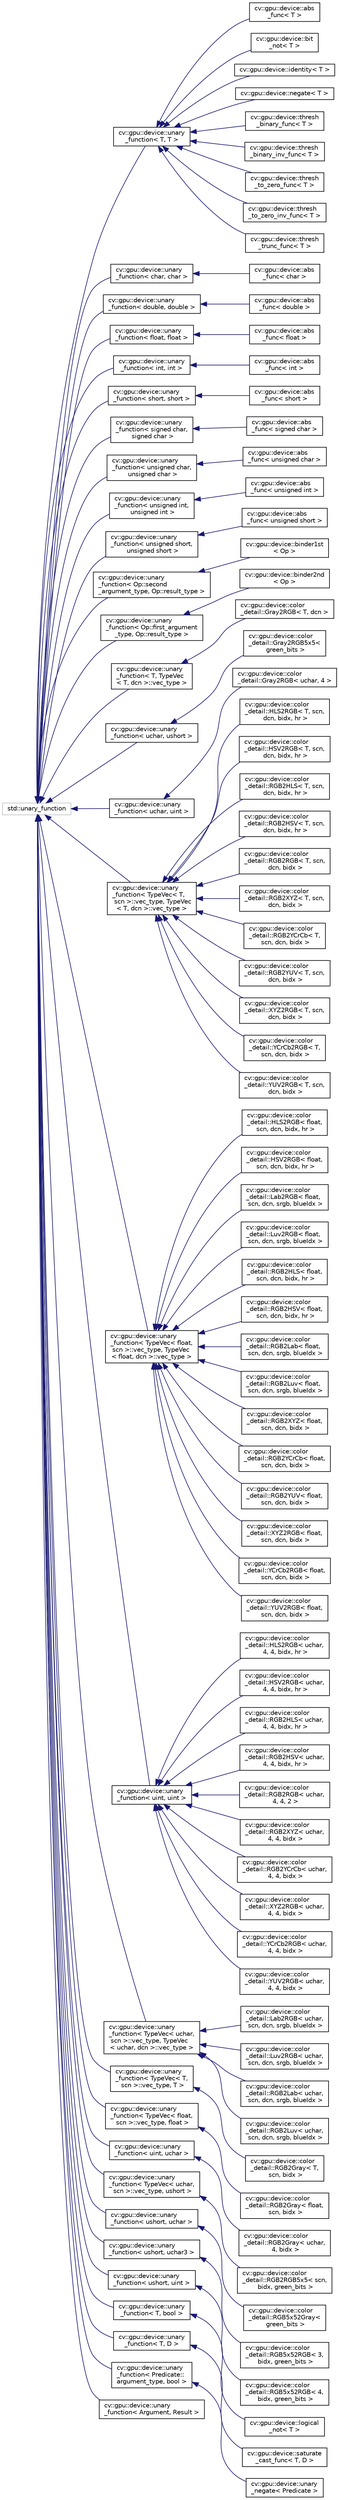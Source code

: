 digraph "Graphical Class Hierarchy"
{
 // LATEX_PDF_SIZE
  edge [fontname="Helvetica",fontsize="10",labelfontname="Helvetica",labelfontsize="10"];
  node [fontname="Helvetica",fontsize="10",shape=record];
  rankdir="LR";
  Node0 [label="std::unary_function",height=0.2,width=0.4,color="grey75", fillcolor="white", style="filled",tooltip=" "];
  Node0 -> Node1 [dir="back",color="midnightblue",fontsize="10",style="solid",fontname="Helvetica"];
  Node1 [label="cv::gpu::device::unary\l_function\< T, T \>",height=0.2,width=0.4,color="black", fillcolor="white", style="filled",URL="$structcv_1_1gpu_1_1device_1_1unary__function.html",tooltip=" "];
  Node1 -> Node2 [dir="back",color="midnightblue",fontsize="10",style="solid",fontname="Helvetica"];
  Node2 [label="cv::gpu::device::abs\l_func\< T \>",height=0.2,width=0.4,color="black", fillcolor="white", style="filled",URL="$structcv_1_1gpu_1_1device_1_1abs__func.html",tooltip=" "];
  Node1 -> Node3 [dir="back",color="midnightblue",fontsize="10",style="solid",fontname="Helvetica"];
  Node3 [label="cv::gpu::device::bit\l_not\< T \>",height=0.2,width=0.4,color="black", fillcolor="white", style="filled",URL="$structcv_1_1gpu_1_1device_1_1bit__not.html",tooltip=" "];
  Node1 -> Node4 [dir="back",color="midnightblue",fontsize="10",style="solid",fontname="Helvetica"];
  Node4 [label="cv::gpu::device::identity\< T \>",height=0.2,width=0.4,color="black", fillcolor="white", style="filled",URL="$structcv_1_1gpu_1_1device_1_1identity.html",tooltip=" "];
  Node1 -> Node5 [dir="back",color="midnightblue",fontsize="10",style="solid",fontname="Helvetica"];
  Node5 [label="cv::gpu::device::negate\< T \>",height=0.2,width=0.4,color="black", fillcolor="white", style="filled",URL="$structcv_1_1gpu_1_1device_1_1negate.html",tooltip=" "];
  Node1 -> Node6 [dir="back",color="midnightblue",fontsize="10",style="solid",fontname="Helvetica"];
  Node6 [label="cv::gpu::device::thresh\l_binary_func\< T \>",height=0.2,width=0.4,color="black", fillcolor="white", style="filled",URL="$structcv_1_1gpu_1_1device_1_1thresh__binary__func.html",tooltip=" "];
  Node1 -> Node7 [dir="back",color="midnightblue",fontsize="10",style="solid",fontname="Helvetica"];
  Node7 [label="cv::gpu::device::thresh\l_binary_inv_func\< T \>",height=0.2,width=0.4,color="black", fillcolor="white", style="filled",URL="$structcv_1_1gpu_1_1device_1_1thresh__binary__inv__func.html",tooltip=" "];
  Node1 -> Node8 [dir="back",color="midnightblue",fontsize="10",style="solid",fontname="Helvetica"];
  Node8 [label="cv::gpu::device::thresh\l_to_zero_func\< T \>",height=0.2,width=0.4,color="black", fillcolor="white", style="filled",URL="$structcv_1_1gpu_1_1device_1_1thresh__to__zero__func.html",tooltip=" "];
  Node1 -> Node9 [dir="back",color="midnightblue",fontsize="10",style="solid",fontname="Helvetica"];
  Node9 [label="cv::gpu::device::thresh\l_to_zero_inv_func\< T \>",height=0.2,width=0.4,color="black", fillcolor="white", style="filled",URL="$structcv_1_1gpu_1_1device_1_1thresh__to__zero__inv__func.html",tooltip=" "];
  Node1 -> Node10 [dir="back",color="midnightblue",fontsize="10",style="solid",fontname="Helvetica"];
  Node10 [label="cv::gpu::device::thresh\l_trunc_func\< T \>",height=0.2,width=0.4,color="black", fillcolor="white", style="filled",URL="$structcv_1_1gpu_1_1device_1_1thresh__trunc__func.html",tooltip=" "];
  Node0 -> Node11 [dir="back",color="midnightblue",fontsize="10",style="solid",fontname="Helvetica"];
  Node11 [label="cv::gpu::device::unary\l_function\< char, char \>",height=0.2,width=0.4,color="black", fillcolor="white", style="filled",URL="$structcv_1_1gpu_1_1device_1_1unary__function.html",tooltip=" "];
  Node11 -> Node12 [dir="back",color="midnightblue",fontsize="10",style="solid",fontname="Helvetica"];
  Node12 [label="cv::gpu::device::abs\l_func\< char \>",height=0.2,width=0.4,color="black", fillcolor="white", style="filled",URL="$structcv_1_1gpu_1_1device_1_1abs__func_3_01char_01_4.html",tooltip=" "];
  Node0 -> Node13 [dir="back",color="midnightblue",fontsize="10",style="solid",fontname="Helvetica"];
  Node13 [label="cv::gpu::device::unary\l_function\< double, double \>",height=0.2,width=0.4,color="black", fillcolor="white", style="filled",URL="$structcv_1_1gpu_1_1device_1_1unary__function.html",tooltip=" "];
  Node13 -> Node14 [dir="back",color="midnightblue",fontsize="10",style="solid",fontname="Helvetica"];
  Node14 [label="cv::gpu::device::abs\l_func\< double \>",height=0.2,width=0.4,color="black", fillcolor="white", style="filled",URL="$structcv_1_1gpu_1_1device_1_1abs__func_3_01double_01_4.html",tooltip=" "];
  Node0 -> Node15 [dir="back",color="midnightblue",fontsize="10",style="solid",fontname="Helvetica"];
  Node15 [label="cv::gpu::device::unary\l_function\< float, float \>",height=0.2,width=0.4,color="black", fillcolor="white", style="filled",URL="$structcv_1_1gpu_1_1device_1_1unary__function.html",tooltip=" "];
  Node15 -> Node16 [dir="back",color="midnightblue",fontsize="10",style="solid",fontname="Helvetica"];
  Node16 [label="cv::gpu::device::abs\l_func\< float \>",height=0.2,width=0.4,color="black", fillcolor="white", style="filled",URL="$structcv_1_1gpu_1_1device_1_1abs__func_3_01float_01_4.html",tooltip=" "];
  Node0 -> Node17 [dir="back",color="midnightblue",fontsize="10",style="solid",fontname="Helvetica"];
  Node17 [label="cv::gpu::device::unary\l_function\< int, int \>",height=0.2,width=0.4,color="black", fillcolor="white", style="filled",URL="$structcv_1_1gpu_1_1device_1_1unary__function.html",tooltip=" "];
  Node17 -> Node18 [dir="back",color="midnightblue",fontsize="10",style="solid",fontname="Helvetica"];
  Node18 [label="cv::gpu::device::abs\l_func\< int \>",height=0.2,width=0.4,color="black", fillcolor="white", style="filled",URL="$structcv_1_1gpu_1_1device_1_1abs__func_3_01int_01_4.html",tooltip=" "];
  Node0 -> Node19 [dir="back",color="midnightblue",fontsize="10",style="solid",fontname="Helvetica"];
  Node19 [label="cv::gpu::device::unary\l_function\< short, short \>",height=0.2,width=0.4,color="black", fillcolor="white", style="filled",URL="$structcv_1_1gpu_1_1device_1_1unary__function.html",tooltip=" "];
  Node19 -> Node20 [dir="back",color="midnightblue",fontsize="10",style="solid",fontname="Helvetica"];
  Node20 [label="cv::gpu::device::abs\l_func\< short \>",height=0.2,width=0.4,color="black", fillcolor="white", style="filled",URL="$structcv_1_1gpu_1_1device_1_1abs__func_3_01short_01_4.html",tooltip=" "];
  Node0 -> Node21 [dir="back",color="midnightblue",fontsize="10",style="solid",fontname="Helvetica"];
  Node21 [label="cv::gpu::device::unary\l_function\< signed char,\l signed char \>",height=0.2,width=0.4,color="black", fillcolor="white", style="filled",URL="$structcv_1_1gpu_1_1device_1_1unary__function.html",tooltip=" "];
  Node21 -> Node22 [dir="back",color="midnightblue",fontsize="10",style="solid",fontname="Helvetica"];
  Node22 [label="cv::gpu::device::abs\l_func\< signed char \>",height=0.2,width=0.4,color="black", fillcolor="white", style="filled",URL="$structcv_1_1gpu_1_1device_1_1abs__func_3_01signed_01char_01_4.html",tooltip=" "];
  Node0 -> Node23 [dir="back",color="midnightblue",fontsize="10",style="solid",fontname="Helvetica"];
  Node23 [label="cv::gpu::device::unary\l_function\< unsigned char,\l unsigned char \>",height=0.2,width=0.4,color="black", fillcolor="white", style="filled",URL="$structcv_1_1gpu_1_1device_1_1unary__function.html",tooltip=" "];
  Node23 -> Node24 [dir="back",color="midnightblue",fontsize="10",style="solid",fontname="Helvetica"];
  Node24 [label="cv::gpu::device::abs\l_func\< unsigned char \>",height=0.2,width=0.4,color="black", fillcolor="white", style="filled",URL="$structcv_1_1gpu_1_1device_1_1abs__func_3_01unsigned_01char_01_4.html",tooltip=" "];
  Node0 -> Node25 [dir="back",color="midnightblue",fontsize="10",style="solid",fontname="Helvetica"];
  Node25 [label="cv::gpu::device::unary\l_function\< unsigned int,\l unsigned int \>",height=0.2,width=0.4,color="black", fillcolor="white", style="filled",URL="$structcv_1_1gpu_1_1device_1_1unary__function.html",tooltip=" "];
  Node25 -> Node26 [dir="back",color="midnightblue",fontsize="10",style="solid",fontname="Helvetica"];
  Node26 [label="cv::gpu::device::abs\l_func\< unsigned int \>",height=0.2,width=0.4,color="black", fillcolor="white", style="filled",URL="$structcv_1_1gpu_1_1device_1_1abs__func_3_01unsigned_01int_01_4.html",tooltip=" "];
  Node0 -> Node27 [dir="back",color="midnightblue",fontsize="10",style="solid",fontname="Helvetica"];
  Node27 [label="cv::gpu::device::unary\l_function\< unsigned short,\l unsigned short \>",height=0.2,width=0.4,color="black", fillcolor="white", style="filled",URL="$structcv_1_1gpu_1_1device_1_1unary__function.html",tooltip=" "];
  Node27 -> Node28 [dir="back",color="midnightblue",fontsize="10",style="solid",fontname="Helvetica"];
  Node28 [label="cv::gpu::device::abs\l_func\< unsigned short \>",height=0.2,width=0.4,color="black", fillcolor="white", style="filled",URL="$structcv_1_1gpu_1_1device_1_1abs__func_3_01unsigned_01short_01_4.html",tooltip=" "];
  Node0 -> Node29 [dir="back",color="midnightblue",fontsize="10",style="solid",fontname="Helvetica"];
  Node29 [label="cv::gpu::device::unary\l_function\< Op::second\l_argument_type, Op::result_type \>",height=0.2,width=0.4,color="black", fillcolor="white", style="filled",URL="$structcv_1_1gpu_1_1device_1_1unary__function.html",tooltip=" "];
  Node29 -> Node30 [dir="back",color="midnightblue",fontsize="10",style="solid",fontname="Helvetica"];
  Node30 [label="cv::gpu::device::binder1st\l\< Op \>",height=0.2,width=0.4,color="black", fillcolor="white", style="filled",URL="$structcv_1_1gpu_1_1device_1_1binder1st.html",tooltip=" "];
  Node0 -> Node31 [dir="back",color="midnightblue",fontsize="10",style="solid",fontname="Helvetica"];
  Node31 [label="cv::gpu::device::unary\l_function\< Op::first_argument\l_type, Op::result_type \>",height=0.2,width=0.4,color="black", fillcolor="white", style="filled",URL="$structcv_1_1gpu_1_1device_1_1unary__function.html",tooltip=" "];
  Node31 -> Node32 [dir="back",color="midnightblue",fontsize="10",style="solid",fontname="Helvetica"];
  Node32 [label="cv::gpu::device::binder2nd\l\< Op \>",height=0.2,width=0.4,color="black", fillcolor="white", style="filled",URL="$structcv_1_1gpu_1_1device_1_1binder2nd.html",tooltip=" "];
  Node0 -> Node33 [dir="back",color="midnightblue",fontsize="10",style="solid",fontname="Helvetica"];
  Node33 [label="cv::gpu::device::unary\l_function\< T, TypeVec\l\< T, dcn \>::vec_type \>",height=0.2,width=0.4,color="black", fillcolor="white", style="filled",URL="$structcv_1_1gpu_1_1device_1_1unary__function.html",tooltip=" "];
  Node33 -> Node34 [dir="back",color="midnightblue",fontsize="10",style="solid",fontname="Helvetica"];
  Node34 [label="cv::gpu::device::color\l_detail::Gray2RGB\< T, dcn \>",height=0.2,width=0.4,color="black", fillcolor="white", style="filled",URL="$structcv_1_1gpu_1_1device_1_1color__detail_1_1_gray2_r_g_b.html",tooltip=" "];
  Node0 -> Node35 [dir="back",color="midnightblue",fontsize="10",style="solid",fontname="Helvetica"];
  Node35 [label="cv::gpu::device::unary\l_function\< uchar, ushort \>",height=0.2,width=0.4,color="black", fillcolor="white", style="filled",URL="$structcv_1_1gpu_1_1device_1_1unary__function.html",tooltip=" "];
  Node35 -> Node36 [dir="back",color="midnightblue",fontsize="10",style="solid",fontname="Helvetica"];
  Node36 [label="cv::gpu::device::color\l_detail::Gray2RGB5x5\<\l green_bits \>",height=0.2,width=0.4,color="black", fillcolor="white", style="filled",URL="$structcv_1_1gpu_1_1device_1_1color__detail_1_1_gray2_r_g_b5x5.html",tooltip=" "];
  Node0 -> Node37 [dir="back",color="midnightblue",fontsize="10",style="solid",fontname="Helvetica"];
  Node37 [label="cv::gpu::device::unary\l_function\< uchar, uint \>",height=0.2,width=0.4,color="black", fillcolor="white", style="filled",URL="$structcv_1_1gpu_1_1device_1_1unary__function.html",tooltip=" "];
  Node37 -> Node38 [dir="back",color="midnightblue",fontsize="10",style="solid",fontname="Helvetica"];
  Node38 [label="cv::gpu::device::color\l_detail::Gray2RGB\< uchar, 4 \>",height=0.2,width=0.4,color="black", fillcolor="white", style="filled",URL="$structcv_1_1gpu_1_1device_1_1color__detail_1_1_gray2_r_g_b_3_01uchar_00_014_01_4.html",tooltip=" "];
  Node0 -> Node39 [dir="back",color="midnightblue",fontsize="10",style="solid",fontname="Helvetica"];
  Node39 [label="cv::gpu::device::unary\l_function\< TypeVec\< T,\l scn \>::vec_type, TypeVec\l\< T, dcn \>::vec_type \>",height=0.2,width=0.4,color="black", fillcolor="white", style="filled",URL="$structcv_1_1gpu_1_1device_1_1unary__function.html",tooltip=" "];
  Node39 -> Node40 [dir="back",color="midnightblue",fontsize="10",style="solid",fontname="Helvetica"];
  Node40 [label="cv::gpu::device::color\l_detail::HLS2RGB\< T, scn,\l dcn, bidx, hr \>",height=0.2,width=0.4,color="black", fillcolor="white", style="filled",URL="$structcv_1_1gpu_1_1device_1_1color__detail_1_1_h_l_s2_r_g_b.html",tooltip=" "];
  Node39 -> Node41 [dir="back",color="midnightblue",fontsize="10",style="solid",fontname="Helvetica"];
  Node41 [label="cv::gpu::device::color\l_detail::HSV2RGB\< T, scn,\l dcn, bidx, hr \>",height=0.2,width=0.4,color="black", fillcolor="white", style="filled",URL="$structcv_1_1gpu_1_1device_1_1color__detail_1_1_h_s_v2_r_g_b.html",tooltip=" "];
  Node39 -> Node42 [dir="back",color="midnightblue",fontsize="10",style="solid",fontname="Helvetica"];
  Node42 [label="cv::gpu::device::color\l_detail::RGB2HLS\< T, scn,\l dcn, bidx, hr \>",height=0.2,width=0.4,color="black", fillcolor="white", style="filled",URL="$structcv_1_1gpu_1_1device_1_1color__detail_1_1_r_g_b2_h_l_s.html",tooltip=" "];
  Node39 -> Node43 [dir="back",color="midnightblue",fontsize="10",style="solid",fontname="Helvetica"];
  Node43 [label="cv::gpu::device::color\l_detail::RGB2HSV\< T, scn,\l dcn, bidx, hr \>",height=0.2,width=0.4,color="black", fillcolor="white", style="filled",URL="$structcv_1_1gpu_1_1device_1_1color__detail_1_1_r_g_b2_h_s_v.html",tooltip=" "];
  Node39 -> Node44 [dir="back",color="midnightblue",fontsize="10",style="solid",fontname="Helvetica"];
  Node44 [label="cv::gpu::device::color\l_detail::RGB2RGB\< T, scn,\l dcn, bidx \>",height=0.2,width=0.4,color="black", fillcolor="white", style="filled",URL="$structcv_1_1gpu_1_1device_1_1color__detail_1_1_r_g_b2_r_g_b.html",tooltip=" "];
  Node39 -> Node45 [dir="back",color="midnightblue",fontsize="10",style="solid",fontname="Helvetica"];
  Node45 [label="cv::gpu::device::color\l_detail::RGB2XYZ\< T, scn,\l dcn, bidx \>",height=0.2,width=0.4,color="black", fillcolor="white", style="filled",URL="$structcv_1_1gpu_1_1device_1_1color__detail_1_1_r_g_b2_x_y_z.html",tooltip=" "];
  Node39 -> Node46 [dir="back",color="midnightblue",fontsize="10",style="solid",fontname="Helvetica"];
  Node46 [label="cv::gpu::device::color\l_detail::RGB2YCrCb\< T,\l scn, dcn, bidx \>",height=0.2,width=0.4,color="black", fillcolor="white", style="filled",URL="$structcv_1_1gpu_1_1device_1_1color__detail_1_1_r_g_b2_y_cr_cb.html",tooltip=" "];
  Node39 -> Node47 [dir="back",color="midnightblue",fontsize="10",style="solid",fontname="Helvetica"];
  Node47 [label="cv::gpu::device::color\l_detail::RGB2YUV\< T, scn,\l dcn, bidx \>",height=0.2,width=0.4,color="black", fillcolor="white", style="filled",URL="$structcv_1_1gpu_1_1device_1_1color__detail_1_1_r_g_b2_y_u_v.html",tooltip=" "];
  Node39 -> Node48 [dir="back",color="midnightblue",fontsize="10",style="solid",fontname="Helvetica"];
  Node48 [label="cv::gpu::device::color\l_detail::XYZ2RGB\< T, scn,\l dcn, bidx \>",height=0.2,width=0.4,color="black", fillcolor="white", style="filled",URL="$structcv_1_1gpu_1_1device_1_1color__detail_1_1_x_y_z2_r_g_b.html",tooltip=" "];
  Node39 -> Node49 [dir="back",color="midnightblue",fontsize="10",style="solid",fontname="Helvetica"];
  Node49 [label="cv::gpu::device::color\l_detail::YCrCb2RGB\< T,\l scn, dcn, bidx \>",height=0.2,width=0.4,color="black", fillcolor="white", style="filled",URL="$structcv_1_1gpu_1_1device_1_1color__detail_1_1_y_cr_cb2_r_g_b.html",tooltip=" "];
  Node39 -> Node50 [dir="back",color="midnightblue",fontsize="10",style="solid",fontname="Helvetica"];
  Node50 [label="cv::gpu::device::color\l_detail::YUV2RGB\< T, scn,\l dcn, bidx \>",height=0.2,width=0.4,color="black", fillcolor="white", style="filled",URL="$structcv_1_1gpu_1_1device_1_1color__detail_1_1_y_u_v2_r_g_b.html",tooltip=" "];
  Node0 -> Node51 [dir="back",color="midnightblue",fontsize="10",style="solid",fontname="Helvetica"];
  Node51 [label="cv::gpu::device::unary\l_function\< TypeVec\< float,\l scn \>::vec_type, TypeVec\l\< float, dcn \>::vec_type \>",height=0.2,width=0.4,color="black", fillcolor="white", style="filled",URL="$structcv_1_1gpu_1_1device_1_1unary__function.html",tooltip=" "];
  Node51 -> Node52 [dir="back",color="midnightblue",fontsize="10",style="solid",fontname="Helvetica"];
  Node52 [label="cv::gpu::device::color\l_detail::HLS2RGB\< float,\l scn, dcn, bidx, hr \>",height=0.2,width=0.4,color="black", fillcolor="white", style="filled",URL="$structcv_1_1gpu_1_1device_1_1color__detail_1_1_h_l_s2_r_g_b_3_01float_00_01scn_00_01dcn_00_01bidx_00_01hr_01_4.html",tooltip=" "];
  Node51 -> Node53 [dir="back",color="midnightblue",fontsize="10",style="solid",fontname="Helvetica"];
  Node53 [label="cv::gpu::device::color\l_detail::HSV2RGB\< float,\l scn, dcn, bidx, hr \>",height=0.2,width=0.4,color="black", fillcolor="white", style="filled",URL="$structcv_1_1gpu_1_1device_1_1color__detail_1_1_h_s_v2_r_g_b_3_01float_00_01scn_00_01dcn_00_01bidx_00_01hr_01_4.html",tooltip=" "];
  Node51 -> Node54 [dir="back",color="midnightblue",fontsize="10",style="solid",fontname="Helvetica"];
  Node54 [label="cv::gpu::device::color\l_detail::Lab2RGB\< float,\l scn, dcn, srgb, blueIdx \>",height=0.2,width=0.4,color="black", fillcolor="white", style="filled",URL="$structcv_1_1gpu_1_1device_1_1color__detail_1_1_lab2_r_g_b_3_01float_00_01scn_00_01dcn_00_01srgb_00_01blue_idx_01_4.html",tooltip=" "];
  Node51 -> Node55 [dir="back",color="midnightblue",fontsize="10",style="solid",fontname="Helvetica"];
  Node55 [label="cv::gpu::device::color\l_detail::Luv2RGB\< float,\l scn, dcn, srgb, blueIdx \>",height=0.2,width=0.4,color="black", fillcolor="white", style="filled",URL="$structcv_1_1gpu_1_1device_1_1color__detail_1_1_luv2_r_g_b_3_01float_00_01scn_00_01dcn_00_01srgb_00_01blue_idx_01_4.html",tooltip=" "];
  Node51 -> Node56 [dir="back",color="midnightblue",fontsize="10",style="solid",fontname="Helvetica"];
  Node56 [label="cv::gpu::device::color\l_detail::RGB2HLS\< float,\l scn, dcn, bidx, hr \>",height=0.2,width=0.4,color="black", fillcolor="white", style="filled",URL="$structcv_1_1gpu_1_1device_1_1color__detail_1_1_r_g_b2_h_l_s_3_01float_00_01scn_00_01dcn_00_01bidx_00_01hr_01_4.html",tooltip=" "];
  Node51 -> Node57 [dir="back",color="midnightblue",fontsize="10",style="solid",fontname="Helvetica"];
  Node57 [label="cv::gpu::device::color\l_detail::RGB2HSV\< float,\l scn, dcn, bidx, hr \>",height=0.2,width=0.4,color="black", fillcolor="white", style="filled",URL="$structcv_1_1gpu_1_1device_1_1color__detail_1_1_r_g_b2_h_s_v_3_01float_00_01scn_00_01dcn_00_01bidx_00_01hr_01_4.html",tooltip=" "];
  Node51 -> Node58 [dir="back",color="midnightblue",fontsize="10",style="solid",fontname="Helvetica"];
  Node58 [label="cv::gpu::device::color\l_detail::RGB2Lab\< float,\l scn, dcn, srgb, blueIdx \>",height=0.2,width=0.4,color="black", fillcolor="white", style="filled",URL="$structcv_1_1gpu_1_1device_1_1color__detail_1_1_r_g_b2_lab_3_01float_00_01scn_00_01dcn_00_01srgb_00_01blue_idx_01_4.html",tooltip=" "];
  Node51 -> Node59 [dir="back",color="midnightblue",fontsize="10",style="solid",fontname="Helvetica"];
  Node59 [label="cv::gpu::device::color\l_detail::RGB2Luv\< float,\l scn, dcn, srgb, blueIdx \>",height=0.2,width=0.4,color="black", fillcolor="white", style="filled",URL="$structcv_1_1gpu_1_1device_1_1color__detail_1_1_r_g_b2_luv_3_01float_00_01scn_00_01dcn_00_01srgb_00_01blue_idx_01_4.html",tooltip=" "];
  Node51 -> Node60 [dir="back",color="midnightblue",fontsize="10",style="solid",fontname="Helvetica"];
  Node60 [label="cv::gpu::device::color\l_detail::RGB2XYZ\< float,\l scn, dcn, bidx \>",height=0.2,width=0.4,color="black", fillcolor="white", style="filled",URL="$structcv_1_1gpu_1_1device_1_1color__detail_1_1_r_g_b2_x_y_z_3_01float_00_01scn_00_01dcn_00_01bidx_01_4.html",tooltip=" "];
  Node51 -> Node61 [dir="back",color="midnightblue",fontsize="10",style="solid",fontname="Helvetica"];
  Node61 [label="cv::gpu::device::color\l_detail::RGB2YCrCb\< float,\l scn, dcn, bidx \>",height=0.2,width=0.4,color="black", fillcolor="white", style="filled",URL="$structcv_1_1gpu_1_1device_1_1color__detail_1_1_r_g_b2_y_cr_cb_3_01float_00_01scn_00_01dcn_00_01bidx_01_4.html",tooltip=" "];
  Node51 -> Node62 [dir="back",color="midnightblue",fontsize="10",style="solid",fontname="Helvetica"];
  Node62 [label="cv::gpu::device::color\l_detail::RGB2YUV\< float,\l scn, dcn, bidx \>",height=0.2,width=0.4,color="black", fillcolor="white", style="filled",URL="$structcv_1_1gpu_1_1device_1_1color__detail_1_1_r_g_b2_y_u_v_3_01float_00_01scn_00_01dcn_00_01bidx_01_4.html",tooltip=" "];
  Node51 -> Node63 [dir="back",color="midnightblue",fontsize="10",style="solid",fontname="Helvetica"];
  Node63 [label="cv::gpu::device::color\l_detail::XYZ2RGB\< float,\l scn, dcn, bidx \>",height=0.2,width=0.4,color="black", fillcolor="white", style="filled",URL="$structcv_1_1gpu_1_1device_1_1color__detail_1_1_x_y_z2_r_g_b_3_01float_00_01scn_00_01dcn_00_01bidx_01_4.html",tooltip=" "];
  Node51 -> Node64 [dir="back",color="midnightblue",fontsize="10",style="solid",fontname="Helvetica"];
  Node64 [label="cv::gpu::device::color\l_detail::YCrCb2RGB\< float,\l scn, dcn, bidx \>",height=0.2,width=0.4,color="black", fillcolor="white", style="filled",URL="$structcv_1_1gpu_1_1device_1_1color__detail_1_1_y_cr_cb2_r_g_b_3_01float_00_01scn_00_01dcn_00_01bidx_01_4.html",tooltip=" "];
  Node51 -> Node65 [dir="back",color="midnightblue",fontsize="10",style="solid",fontname="Helvetica"];
  Node65 [label="cv::gpu::device::color\l_detail::YUV2RGB\< float,\l scn, dcn, bidx \>",height=0.2,width=0.4,color="black", fillcolor="white", style="filled",URL="$structcv_1_1gpu_1_1device_1_1color__detail_1_1_y_u_v2_r_g_b_3_01float_00_01scn_00_01dcn_00_01bidx_01_4.html",tooltip=" "];
  Node0 -> Node66 [dir="back",color="midnightblue",fontsize="10",style="solid",fontname="Helvetica"];
  Node66 [label="cv::gpu::device::unary\l_function\< uint, uint \>",height=0.2,width=0.4,color="black", fillcolor="white", style="filled",URL="$structcv_1_1gpu_1_1device_1_1unary__function.html",tooltip=" "];
  Node66 -> Node67 [dir="back",color="midnightblue",fontsize="10",style="solid",fontname="Helvetica"];
  Node67 [label="cv::gpu::device::color\l_detail::HLS2RGB\< uchar,\l 4, 4, bidx, hr \>",height=0.2,width=0.4,color="black", fillcolor="white", style="filled",URL="$structcv_1_1gpu_1_1device_1_1color__detail_1_1_h_l_s2_r_g_b_3_01uchar_00_014_00_014_00_01bidx_00_01hr_01_4.html",tooltip=" "];
  Node66 -> Node68 [dir="back",color="midnightblue",fontsize="10",style="solid",fontname="Helvetica"];
  Node68 [label="cv::gpu::device::color\l_detail::HSV2RGB\< uchar,\l 4, 4, bidx, hr \>",height=0.2,width=0.4,color="black", fillcolor="white", style="filled",URL="$structcv_1_1gpu_1_1device_1_1color__detail_1_1_h_s_v2_r_g_b_3_01uchar_00_014_00_014_00_01bidx_00_01hr_01_4.html",tooltip=" "];
  Node66 -> Node69 [dir="back",color="midnightblue",fontsize="10",style="solid",fontname="Helvetica"];
  Node69 [label="cv::gpu::device::color\l_detail::RGB2HLS\< uchar,\l 4, 4, bidx, hr \>",height=0.2,width=0.4,color="black", fillcolor="white", style="filled",URL="$structcv_1_1gpu_1_1device_1_1color__detail_1_1_r_g_b2_h_l_s_3_01uchar_00_014_00_014_00_01bidx_00_01hr_01_4.html",tooltip=" "];
  Node66 -> Node70 [dir="back",color="midnightblue",fontsize="10",style="solid",fontname="Helvetica"];
  Node70 [label="cv::gpu::device::color\l_detail::RGB2HSV\< uchar,\l 4, 4, bidx, hr \>",height=0.2,width=0.4,color="black", fillcolor="white", style="filled",URL="$structcv_1_1gpu_1_1device_1_1color__detail_1_1_r_g_b2_h_s_v_3_01uchar_00_014_00_014_00_01bidx_00_01hr_01_4.html",tooltip=" "];
  Node66 -> Node71 [dir="back",color="midnightblue",fontsize="10",style="solid",fontname="Helvetica"];
  Node71 [label="cv::gpu::device::color\l_detail::RGB2RGB\< uchar,\l 4, 4, 2 \>",height=0.2,width=0.4,color="black", fillcolor="white", style="filled",URL="$structcv_1_1gpu_1_1device_1_1color__detail_1_1_r_g_b2_r_g_b_3_01uchar_00_014_00_014_00_012_01_4.html",tooltip=" "];
  Node66 -> Node72 [dir="back",color="midnightblue",fontsize="10",style="solid",fontname="Helvetica"];
  Node72 [label="cv::gpu::device::color\l_detail::RGB2XYZ\< uchar,\l 4, 4, bidx \>",height=0.2,width=0.4,color="black", fillcolor="white", style="filled",URL="$structcv_1_1gpu_1_1device_1_1color__detail_1_1_r_g_b2_x_y_z_3_01uchar_00_014_00_014_00_01bidx_01_4.html",tooltip=" "];
  Node66 -> Node73 [dir="back",color="midnightblue",fontsize="10",style="solid",fontname="Helvetica"];
  Node73 [label="cv::gpu::device::color\l_detail::RGB2YCrCb\< uchar,\l 4, 4, bidx \>",height=0.2,width=0.4,color="black", fillcolor="white", style="filled",URL="$structcv_1_1gpu_1_1device_1_1color__detail_1_1_r_g_b2_y_cr_cb_3_01uchar_00_014_00_014_00_01bidx_01_4.html",tooltip=" "];
  Node66 -> Node74 [dir="back",color="midnightblue",fontsize="10",style="solid",fontname="Helvetica"];
  Node74 [label="cv::gpu::device::color\l_detail::XYZ2RGB\< uchar,\l 4, 4, bidx \>",height=0.2,width=0.4,color="black", fillcolor="white", style="filled",URL="$structcv_1_1gpu_1_1device_1_1color__detail_1_1_x_y_z2_r_g_b_3_01uchar_00_014_00_014_00_01bidx_01_4.html",tooltip=" "];
  Node66 -> Node75 [dir="back",color="midnightblue",fontsize="10",style="solid",fontname="Helvetica"];
  Node75 [label="cv::gpu::device::color\l_detail::YCrCb2RGB\< uchar,\l 4, 4, bidx \>",height=0.2,width=0.4,color="black", fillcolor="white", style="filled",URL="$structcv_1_1gpu_1_1device_1_1color__detail_1_1_y_cr_cb2_r_g_b_3_01uchar_00_014_00_014_00_01bidx_01_4.html",tooltip=" "];
  Node66 -> Node76 [dir="back",color="midnightblue",fontsize="10",style="solid",fontname="Helvetica"];
  Node76 [label="cv::gpu::device::color\l_detail::YUV2RGB\< uchar,\l 4, 4, bidx \>",height=0.2,width=0.4,color="black", fillcolor="white", style="filled",URL="$structcv_1_1gpu_1_1device_1_1color__detail_1_1_y_u_v2_r_g_b_3_01uchar_00_014_00_014_00_01bidx_01_4.html",tooltip=" "];
  Node0 -> Node77 [dir="back",color="midnightblue",fontsize="10",style="solid",fontname="Helvetica"];
  Node77 [label="cv::gpu::device::unary\l_function\< TypeVec\< uchar,\l scn \>::vec_type, TypeVec\l\< uchar, dcn \>::vec_type \>",height=0.2,width=0.4,color="black", fillcolor="white", style="filled",URL="$structcv_1_1gpu_1_1device_1_1unary__function.html",tooltip=" "];
  Node77 -> Node78 [dir="back",color="midnightblue",fontsize="10",style="solid",fontname="Helvetica"];
  Node78 [label="cv::gpu::device::color\l_detail::Lab2RGB\< uchar,\l scn, dcn, srgb, blueIdx \>",height=0.2,width=0.4,color="black", fillcolor="white", style="filled",URL="$structcv_1_1gpu_1_1device_1_1color__detail_1_1_lab2_r_g_b_3_01uchar_00_01scn_00_01dcn_00_01srgb_00_01blue_idx_01_4.html",tooltip=" "];
  Node77 -> Node79 [dir="back",color="midnightblue",fontsize="10",style="solid",fontname="Helvetica"];
  Node79 [label="cv::gpu::device::color\l_detail::Luv2RGB\< uchar,\l scn, dcn, srgb, blueIdx \>",height=0.2,width=0.4,color="black", fillcolor="white", style="filled",URL="$structcv_1_1gpu_1_1device_1_1color__detail_1_1_luv2_r_g_b_3_01uchar_00_01scn_00_01dcn_00_01srgb_00_01blue_idx_01_4.html",tooltip=" "];
  Node77 -> Node80 [dir="back",color="midnightblue",fontsize="10",style="solid",fontname="Helvetica"];
  Node80 [label="cv::gpu::device::color\l_detail::RGB2Lab\< uchar,\l scn, dcn, srgb, blueIdx \>",height=0.2,width=0.4,color="black", fillcolor="white", style="filled",URL="$structcv_1_1gpu_1_1device_1_1color__detail_1_1_r_g_b2_lab_3_01uchar_00_01scn_00_01dcn_00_01srgb_00_01blue_idx_01_4.html",tooltip=" "];
  Node77 -> Node81 [dir="back",color="midnightblue",fontsize="10",style="solid",fontname="Helvetica"];
  Node81 [label="cv::gpu::device::color\l_detail::RGB2Luv\< uchar,\l scn, dcn, srgb, blueIdx \>",height=0.2,width=0.4,color="black", fillcolor="white", style="filled",URL="$structcv_1_1gpu_1_1device_1_1color__detail_1_1_r_g_b2_luv_3_01uchar_00_01scn_00_01dcn_00_01srgb_00_01blue_idx_01_4.html",tooltip=" "];
  Node0 -> Node82 [dir="back",color="midnightblue",fontsize="10",style="solid",fontname="Helvetica"];
  Node82 [label="cv::gpu::device::unary\l_function\< TypeVec\< T,\l scn \>::vec_type, T \>",height=0.2,width=0.4,color="black", fillcolor="white", style="filled",URL="$structcv_1_1gpu_1_1device_1_1unary__function.html",tooltip=" "];
  Node82 -> Node83 [dir="back",color="midnightblue",fontsize="10",style="solid",fontname="Helvetica"];
  Node83 [label="cv::gpu::device::color\l_detail::RGB2Gray\< T,\l scn, bidx \>",height=0.2,width=0.4,color="black", fillcolor="white", style="filled",URL="$structcv_1_1gpu_1_1device_1_1color__detail_1_1_r_g_b2_gray.html",tooltip=" "];
  Node0 -> Node84 [dir="back",color="midnightblue",fontsize="10",style="solid",fontname="Helvetica"];
  Node84 [label="cv::gpu::device::unary\l_function\< TypeVec\< float,\l scn \>::vec_type, float \>",height=0.2,width=0.4,color="black", fillcolor="white", style="filled",URL="$structcv_1_1gpu_1_1device_1_1unary__function.html",tooltip=" "];
  Node84 -> Node85 [dir="back",color="midnightblue",fontsize="10",style="solid",fontname="Helvetica"];
  Node85 [label="cv::gpu::device::color\l_detail::RGB2Gray\< float,\l scn, bidx \>",height=0.2,width=0.4,color="black", fillcolor="white", style="filled",URL="$structcv_1_1gpu_1_1device_1_1color__detail_1_1_r_g_b2_gray_3_01float_00_01scn_00_01bidx_01_4.html",tooltip=" "];
  Node0 -> Node86 [dir="back",color="midnightblue",fontsize="10",style="solid",fontname="Helvetica"];
  Node86 [label="cv::gpu::device::unary\l_function\< uint, uchar \>",height=0.2,width=0.4,color="black", fillcolor="white", style="filled",URL="$structcv_1_1gpu_1_1device_1_1unary__function.html",tooltip=" "];
  Node86 -> Node87 [dir="back",color="midnightblue",fontsize="10",style="solid",fontname="Helvetica"];
  Node87 [label="cv::gpu::device::color\l_detail::RGB2Gray\< uchar,\l 4, bidx \>",height=0.2,width=0.4,color="black", fillcolor="white", style="filled",URL="$structcv_1_1gpu_1_1device_1_1color__detail_1_1_r_g_b2_gray_3_01uchar_00_014_00_01bidx_01_4.html",tooltip=" "];
  Node0 -> Node88 [dir="back",color="midnightblue",fontsize="10",style="solid",fontname="Helvetica"];
  Node88 [label="cv::gpu::device::unary\l_function\< TypeVec\< uchar,\l scn \>::vec_type, ushort \>",height=0.2,width=0.4,color="black", fillcolor="white", style="filled",URL="$structcv_1_1gpu_1_1device_1_1unary__function.html",tooltip=" "];
  Node88 -> Node89 [dir="back",color="midnightblue",fontsize="10",style="solid",fontname="Helvetica"];
  Node89 [label="cv::gpu::device::color\l_detail::RGB2RGB5x5\< scn,\l bidx, green_bits \>",height=0.2,width=0.4,color="black", fillcolor="white", style="filled",URL="$structcv_1_1gpu_1_1device_1_1color__detail_1_1_r_g_b2_r_g_b5x5.html",tooltip=" "];
  Node0 -> Node90 [dir="back",color="midnightblue",fontsize="10",style="solid",fontname="Helvetica"];
  Node90 [label="cv::gpu::device::unary\l_function\< ushort, uchar \>",height=0.2,width=0.4,color="black", fillcolor="white", style="filled",URL="$structcv_1_1gpu_1_1device_1_1unary__function.html",tooltip=" "];
  Node90 -> Node91 [dir="back",color="midnightblue",fontsize="10",style="solid",fontname="Helvetica"];
  Node91 [label="cv::gpu::device::color\l_detail::RGB5x52Gray\<\l green_bits \>",height=0.2,width=0.4,color="black", fillcolor="white", style="filled",URL="$structcv_1_1gpu_1_1device_1_1color__detail_1_1_r_g_b5x52_gray.html",tooltip=" "];
  Node0 -> Node92 [dir="back",color="midnightblue",fontsize="10",style="solid",fontname="Helvetica"];
  Node92 [label="cv::gpu::device::unary\l_function\< ushort, uchar3 \>",height=0.2,width=0.4,color="black", fillcolor="white", style="filled",URL="$structcv_1_1gpu_1_1device_1_1unary__function.html",tooltip=" "];
  Node92 -> Node93 [dir="back",color="midnightblue",fontsize="10",style="solid",fontname="Helvetica"];
  Node93 [label="cv::gpu::device::color\l_detail::RGB5x52RGB\< 3,\l bidx, green_bits \>",height=0.2,width=0.4,color="black", fillcolor="white", style="filled",URL="$structcv_1_1gpu_1_1device_1_1color__detail_1_1_r_g_b5x52_r_g_b_3_013_00_01bidx_00_01green__bits_01_4.html",tooltip=" "];
  Node0 -> Node94 [dir="back",color="midnightblue",fontsize="10",style="solid",fontname="Helvetica"];
  Node94 [label="cv::gpu::device::unary\l_function\< ushort, uint \>",height=0.2,width=0.4,color="black", fillcolor="white", style="filled",URL="$structcv_1_1gpu_1_1device_1_1unary__function.html",tooltip=" "];
  Node94 -> Node95 [dir="back",color="midnightblue",fontsize="10",style="solid",fontname="Helvetica"];
  Node95 [label="cv::gpu::device::color\l_detail::RGB5x52RGB\< 4,\l bidx, green_bits \>",height=0.2,width=0.4,color="black", fillcolor="white", style="filled",URL="$structcv_1_1gpu_1_1device_1_1color__detail_1_1_r_g_b5x52_r_g_b_3_014_00_01bidx_00_01green__bits_01_4.html",tooltip=" "];
  Node0 -> Node96 [dir="back",color="midnightblue",fontsize="10",style="solid",fontname="Helvetica"];
  Node96 [label="cv::gpu::device::unary\l_function\< T, bool \>",height=0.2,width=0.4,color="black", fillcolor="white", style="filled",URL="$structcv_1_1gpu_1_1device_1_1unary__function.html",tooltip=" "];
  Node96 -> Node97 [dir="back",color="midnightblue",fontsize="10",style="solid",fontname="Helvetica"];
  Node97 [label="cv::gpu::device::logical\l_not\< T \>",height=0.2,width=0.4,color="black", fillcolor="white", style="filled",URL="$structcv_1_1gpu_1_1device_1_1logical__not.html",tooltip=" "];
  Node0 -> Node98 [dir="back",color="midnightblue",fontsize="10",style="solid",fontname="Helvetica"];
  Node98 [label="cv::gpu::device::unary\l_function\< T, D \>",height=0.2,width=0.4,color="black", fillcolor="white", style="filled",URL="$structcv_1_1gpu_1_1device_1_1unary__function.html",tooltip=" "];
  Node98 -> Node99 [dir="back",color="midnightblue",fontsize="10",style="solid",fontname="Helvetica"];
  Node99 [label="cv::gpu::device::saturate\l_cast_func\< T, D \>",height=0.2,width=0.4,color="black", fillcolor="white", style="filled",URL="$structcv_1_1gpu_1_1device_1_1saturate__cast__func.html",tooltip=" "];
  Node0 -> Node100 [dir="back",color="midnightblue",fontsize="10",style="solid",fontname="Helvetica"];
  Node100 [label="cv::gpu::device::unary\l_function\< Predicate::\largument_type, bool \>",height=0.2,width=0.4,color="black", fillcolor="white", style="filled",URL="$structcv_1_1gpu_1_1device_1_1unary__function.html",tooltip=" "];
  Node100 -> Node101 [dir="back",color="midnightblue",fontsize="10",style="solid",fontname="Helvetica"];
  Node101 [label="cv::gpu::device::unary\l_negate\< Predicate \>",height=0.2,width=0.4,color="black", fillcolor="white", style="filled",URL="$structcv_1_1gpu_1_1device_1_1unary__negate.html",tooltip=" "];
  Node0 -> Node102 [dir="back",color="midnightblue",fontsize="10",style="solid",fontname="Helvetica"];
  Node102 [label="cv::gpu::device::unary\l_function\< Argument, Result \>",height=0.2,width=0.4,color="black", fillcolor="white", style="filled",URL="$structcv_1_1gpu_1_1device_1_1unary__function.html",tooltip=" "];
}
